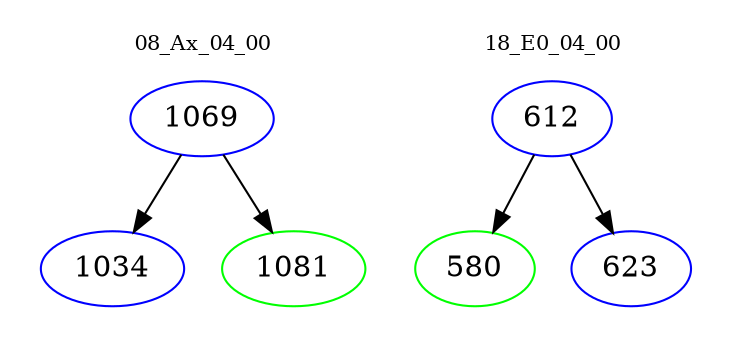 digraph{
subgraph cluster_0 {
color = white
label = "08_Ax_04_00";
fontsize=10;
T0_1069 [label="1069", color="blue"]
T0_1069 -> T0_1034 [color="black"]
T0_1034 [label="1034", color="blue"]
T0_1069 -> T0_1081 [color="black"]
T0_1081 [label="1081", color="green"]
}
subgraph cluster_1 {
color = white
label = "18_E0_04_00";
fontsize=10;
T1_612 [label="612", color="blue"]
T1_612 -> T1_580 [color="black"]
T1_580 [label="580", color="green"]
T1_612 -> T1_623 [color="black"]
T1_623 [label="623", color="blue"]
}
}
